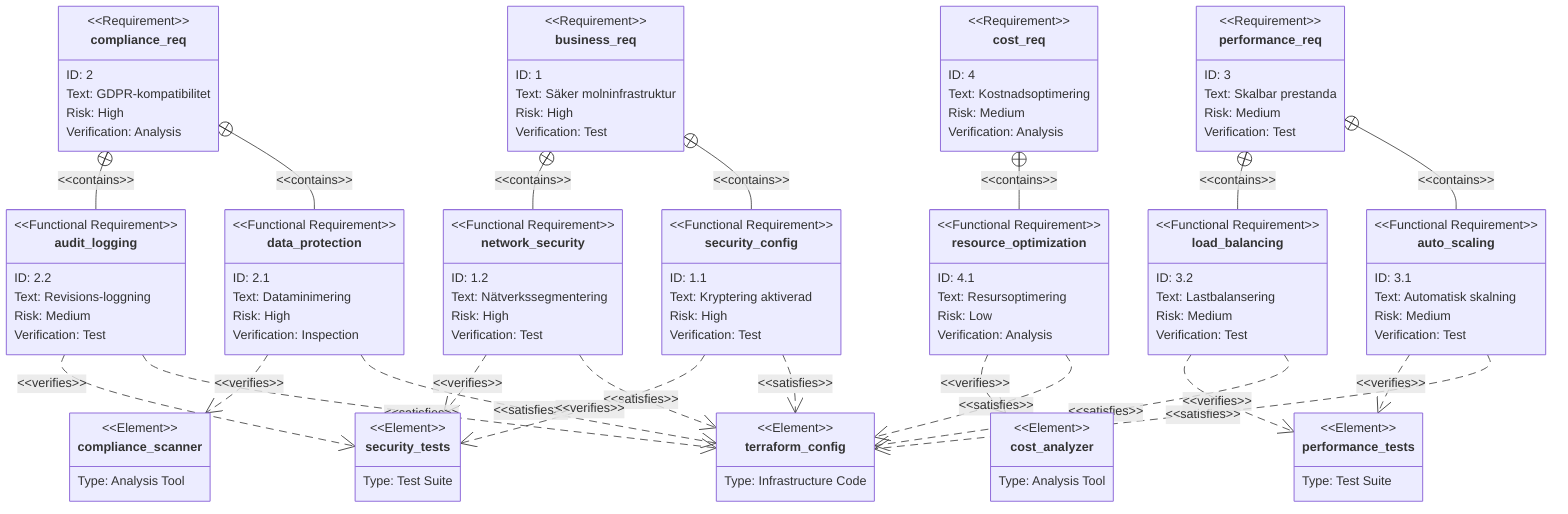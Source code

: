requirementDiagram

    requirement business_req {
        id: 1
        text: "Säker molninfrastruktur"
        risk: high
        verifymethod: test
    }
    
    requirement compliance_req {
        id: 2
        text: "GDPR-kompatibilitet"
        risk: high
        verifymethod: analysis
    }
    
    requirement performance_req {
        id: 3
        text: "Skalbar prestanda"
        risk: medium
        verifymethod: test
    }
    
    requirement cost_req {
        id: 4
        text: "Kostnadsoptimering"
        risk: medium
        verifymethod: analysis
    }

    functionalRequirement security_config {
        id: 1.1
        text: "Kryptering aktiverad"
        risk: high
        verifymethod: test
    }
    
    functionalRequirement network_security {
        id: 1.2
        text: "Nätverkssegmentering"
        risk: high
        verifymethod: test
    }
    
    functionalRequirement data_protection {
        id: 2.1
        text: "Dataminimering"
        risk: high
        verifymethod: inspection
    }
    
    functionalRequirement audit_logging {
        id: 2.2
        text: "Revisions-loggning"
        risk: medium
        verifymethod: test
    }
    
    functionalRequirement auto_scaling {
        id: 3.1
        text: "Automatisk skalning"
        risk: medium
        verifymethod: test
    }
    
    functionalRequirement load_balancing {
        id: 3.2
        text: "Lastbalansering"
        risk: medium
        verifymethod: test
    }
    
    functionalRequirement resource_optimization {
        id: 4.1
        text: "Resursoptimering"
        risk: low
        verifymethod: analysis
    }

    element terraform_config {
        type: "Infrastructure Code"
    }
    
    element security_tests {
        type: "Test Suite"
    }
    
    element compliance_scanner {
        type: "Analysis Tool"
    }
    
    element performance_tests {
        type: "Test Suite"
    }
    
    element cost_analyzer {
        type: "Analysis Tool"
    }

    business_req - contains -> security_config
    business_req - contains -> network_security
    compliance_req - contains -> data_protection
    compliance_req - contains -> audit_logging
    performance_req - contains -> auto_scaling
    performance_req - contains -> load_balancing
    cost_req - contains -> resource_optimization

    security_config - satisfies -> terraform_config
    network_security - satisfies -> terraform_config
    data_protection - satisfies -> terraform_config
    audit_logging - satisfies -> terraform_config
    auto_scaling - satisfies -> terraform_config
    load_balancing - satisfies -> terraform_config
    resource_optimization - satisfies -> terraform_config

    security_config - verifies -> security_tests
    network_security - verifies -> security_tests
    audit_logging - verifies -> security_tests
    auto_scaling - verifies -> performance_tests
    load_balancing - verifies -> performance_tests
    
    data_protection - verifies -> compliance_scanner
    resource_optimization - verifies -> cost_analyzer